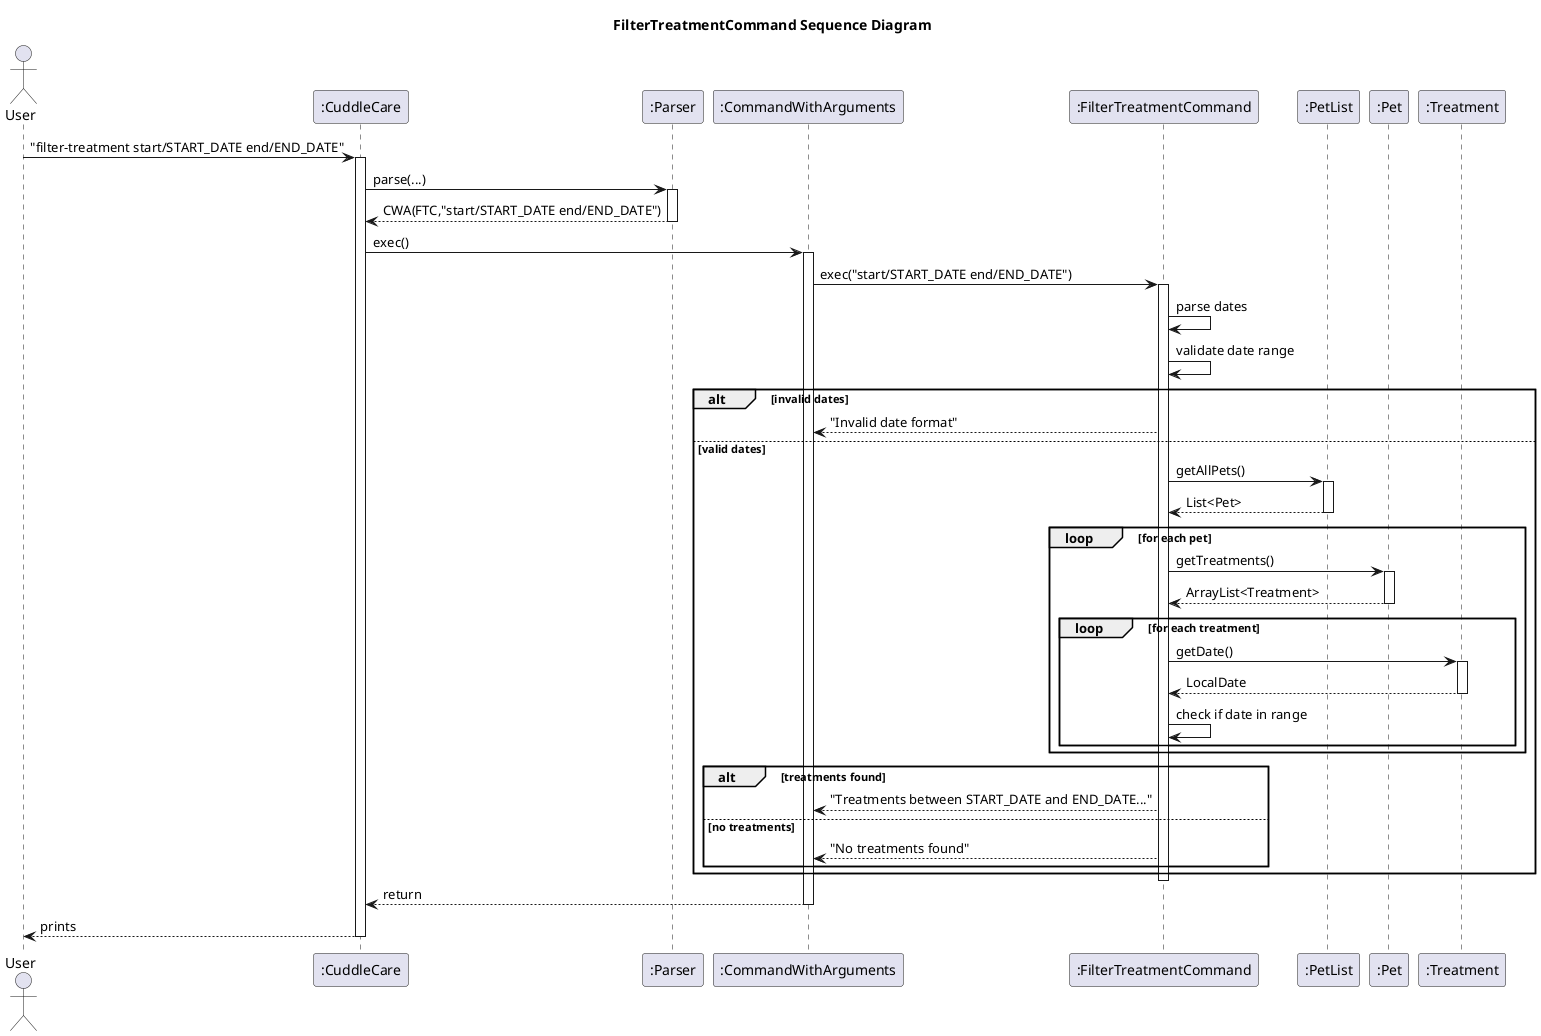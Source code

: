 @startuml
title FilterTreatmentCommand Sequence Diagram
actor User
participant ":CuddleCare" as CuddleCare
participant ":Parser" as Parser
participant ":CommandWithArguments" as CWA
participant ":FilterTreatmentCommand" as FTC
participant ":PetList" as PetList
participant ":Pet" as Pet
participant ":Treatment" as Treatment

User -> CuddleCare : "filter-treatment start/START_DATE end/END_DATE"
activate CuddleCare
CuddleCare -> Parser : parse(...)
activate Parser
Parser --> CuddleCare : CWA(FTC,"start/START_DATE end/END_DATE")
deactivate Parser

CuddleCare -> CWA : exec()
activate CWA
CWA -> FTC : exec("start/START_DATE end/END_DATE")
activate FTC

FTC -> FTC : parse dates
FTC -> FTC : validate date range

alt invalid dates
  FTC --> CWA : "Invalid date format"
else valid dates
  FTC -> PetList : getAllPets()
  activate PetList
  PetList --> FTC : List<Pet>
  deactivate PetList

  loop for each pet
    FTC -> Pet : getTreatments()
    activate Pet
    Pet --> FTC : ArrayList<Treatment>
    deactivate Pet

    loop for each treatment
      FTC -> Treatment : getDate()
      activate Treatment
      Treatment --> FTC : LocalDate
      deactivate Treatment
      FTC -> FTC : check if date in range
    end
  end

  alt treatments found
    FTC --> CWA : "Treatments between START_DATE and END_DATE..."
  else no treatments
    FTC --> CWA : "No treatments found"
  end
end

deactivate FTC
CWA --> CuddleCare : return
deactivate CWA
CuddleCare --> User : prints
deactivate CuddleCare
@enduml
